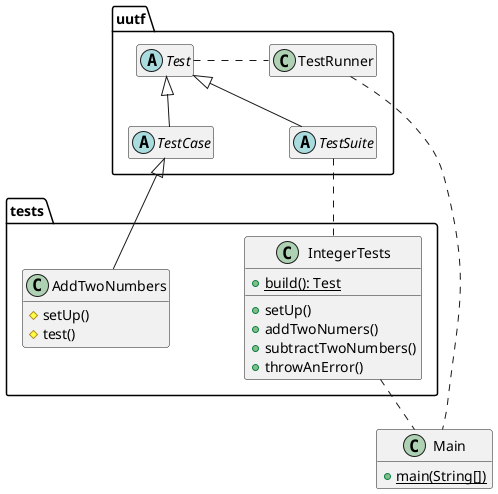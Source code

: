 @startuml

skinparam nodesep 75
skinparam ranksep 50
hide empty members



package uutf {

  abstract class Test
  abstract class TestCase
  abstract class TestSuite
  Test <|-- TestCase
  Test <|-- TestSuite
  Test . TestRunner
  class TestRunner

}

package tests {

  class AddTwoNumbers {
    # setUp()
    # test()
  }

  class IntegerTests {
    + {static} build(): Test
    __
    + setUp()
    + addTwoNumers()
    + subtractTwoNumbers()
    + throwAnError()
  }


}

TestCase <|-- AddTwoNumbers

TestSuite .. IntegerTests

class Main {
  + {static} main(String[])
}


IntegerTests .. Main
TestRunner .. Main


@enduml
